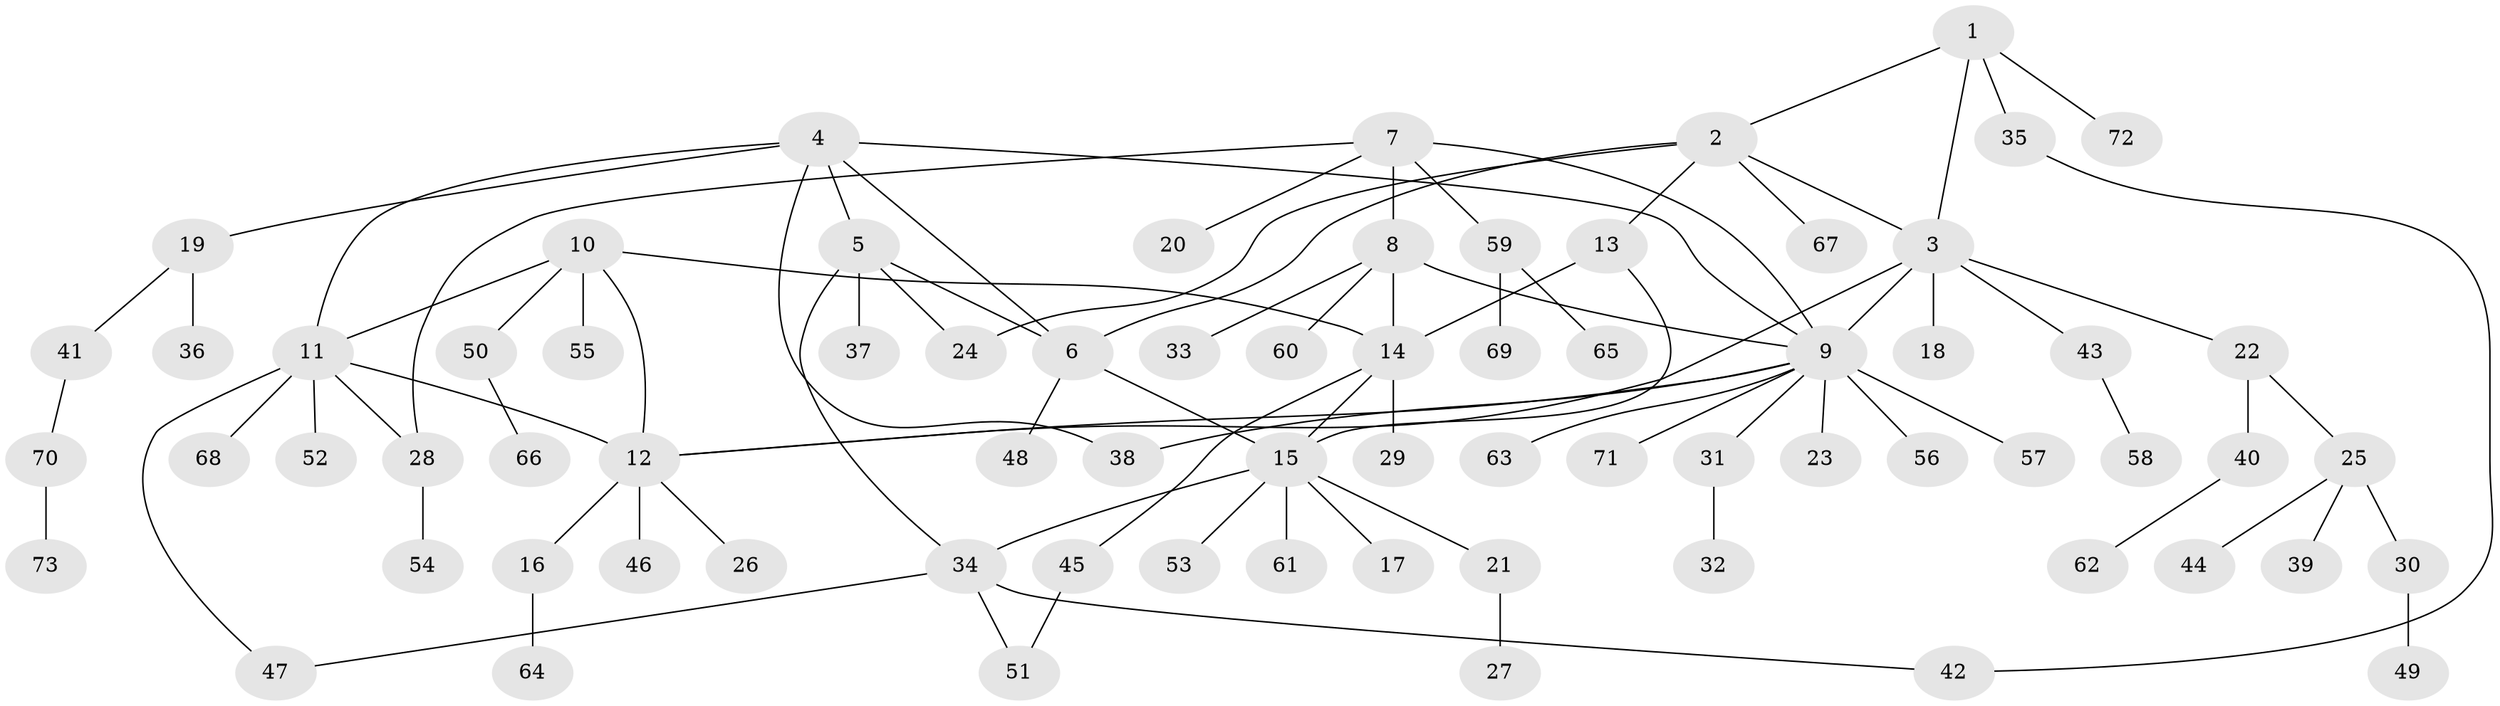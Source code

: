 // Generated by graph-tools (version 1.1) at 2025/37/03/09/25 02:37:46]
// undirected, 73 vertices, 90 edges
graph export_dot {
graph [start="1"]
  node [color=gray90,style=filled];
  1;
  2;
  3;
  4;
  5;
  6;
  7;
  8;
  9;
  10;
  11;
  12;
  13;
  14;
  15;
  16;
  17;
  18;
  19;
  20;
  21;
  22;
  23;
  24;
  25;
  26;
  27;
  28;
  29;
  30;
  31;
  32;
  33;
  34;
  35;
  36;
  37;
  38;
  39;
  40;
  41;
  42;
  43;
  44;
  45;
  46;
  47;
  48;
  49;
  50;
  51;
  52;
  53;
  54;
  55;
  56;
  57;
  58;
  59;
  60;
  61;
  62;
  63;
  64;
  65;
  66;
  67;
  68;
  69;
  70;
  71;
  72;
  73;
  1 -- 2;
  1 -- 3;
  1 -- 35;
  1 -- 72;
  2 -- 3;
  2 -- 6;
  2 -- 13;
  2 -- 24;
  2 -- 67;
  3 -- 9;
  3 -- 12;
  3 -- 18;
  3 -- 22;
  3 -- 43;
  4 -- 5;
  4 -- 6;
  4 -- 9;
  4 -- 11;
  4 -- 19;
  4 -- 38;
  5 -- 6;
  5 -- 24;
  5 -- 34;
  5 -- 37;
  6 -- 15;
  6 -- 48;
  7 -- 8;
  7 -- 9;
  7 -- 20;
  7 -- 28;
  7 -- 59;
  8 -- 9;
  8 -- 14;
  8 -- 33;
  8 -- 60;
  9 -- 12;
  9 -- 23;
  9 -- 31;
  9 -- 38;
  9 -- 56;
  9 -- 57;
  9 -- 63;
  9 -- 71;
  10 -- 11;
  10 -- 12;
  10 -- 14;
  10 -- 50;
  10 -- 55;
  11 -- 12;
  11 -- 28;
  11 -- 47;
  11 -- 52;
  11 -- 68;
  12 -- 16;
  12 -- 26;
  12 -- 46;
  13 -- 14;
  13 -- 15;
  14 -- 15;
  14 -- 29;
  14 -- 45;
  15 -- 17;
  15 -- 21;
  15 -- 34;
  15 -- 53;
  15 -- 61;
  16 -- 64;
  19 -- 36;
  19 -- 41;
  21 -- 27;
  22 -- 25;
  22 -- 40;
  25 -- 30;
  25 -- 39;
  25 -- 44;
  28 -- 54;
  30 -- 49;
  31 -- 32;
  34 -- 42;
  34 -- 47;
  34 -- 51;
  35 -- 42;
  40 -- 62;
  41 -- 70;
  43 -- 58;
  45 -- 51;
  50 -- 66;
  59 -- 65;
  59 -- 69;
  70 -- 73;
}
